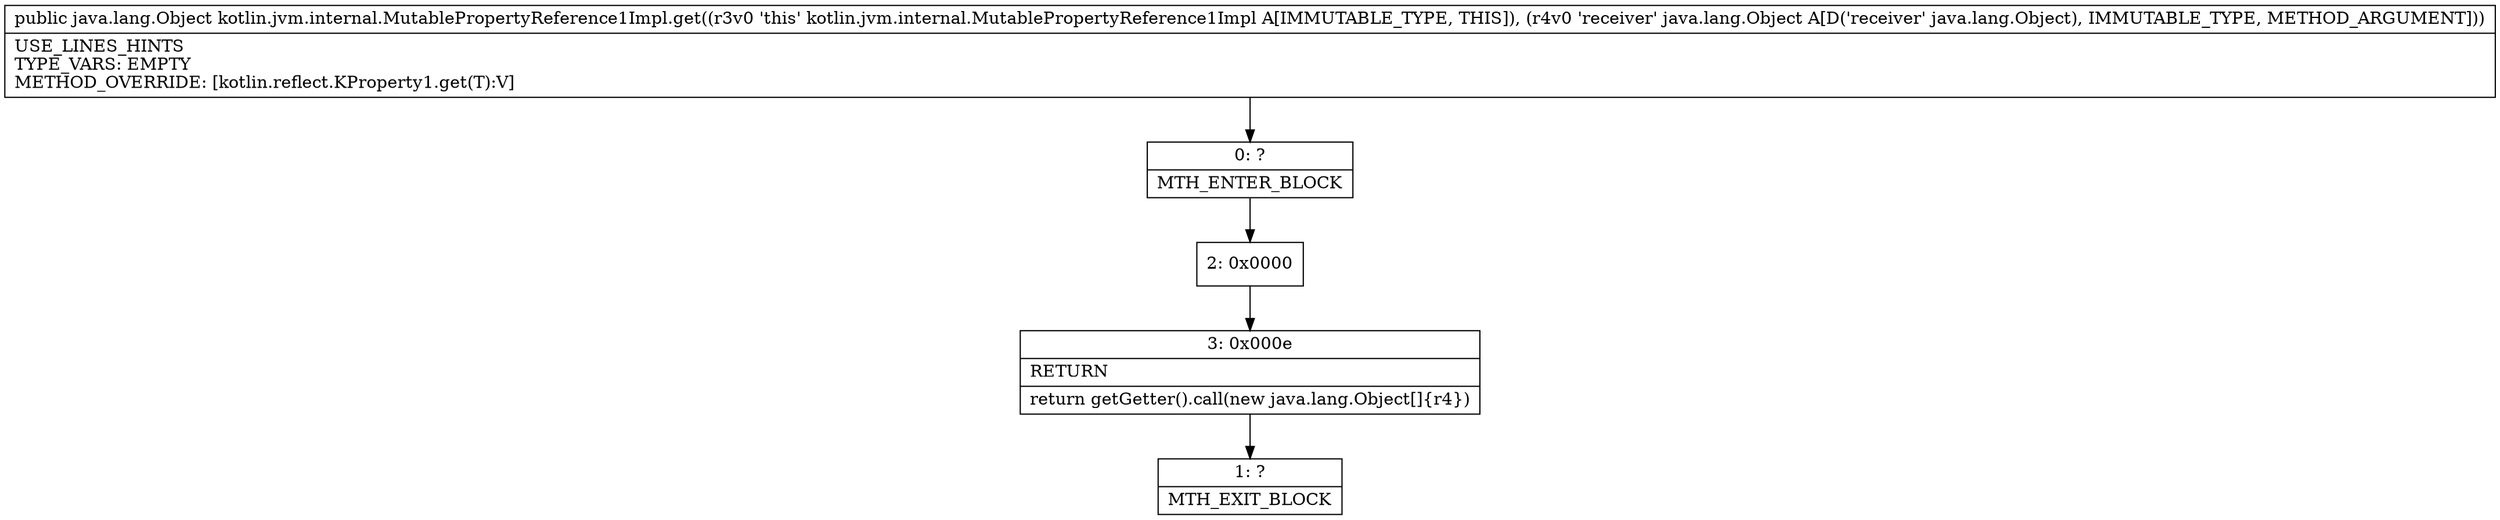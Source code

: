 digraph "CFG forkotlin.jvm.internal.MutablePropertyReference1Impl.get(Ljava\/lang\/Object;)Ljava\/lang\/Object;" {
Node_0 [shape=record,label="{0\:\ ?|MTH_ENTER_BLOCK\l}"];
Node_2 [shape=record,label="{2\:\ 0x0000}"];
Node_3 [shape=record,label="{3\:\ 0x000e|RETURN\l|return getGetter().call(new java.lang.Object[]\{r4\})\l}"];
Node_1 [shape=record,label="{1\:\ ?|MTH_EXIT_BLOCK\l}"];
MethodNode[shape=record,label="{public java.lang.Object kotlin.jvm.internal.MutablePropertyReference1Impl.get((r3v0 'this' kotlin.jvm.internal.MutablePropertyReference1Impl A[IMMUTABLE_TYPE, THIS]), (r4v0 'receiver' java.lang.Object A[D('receiver' java.lang.Object), IMMUTABLE_TYPE, METHOD_ARGUMENT]))  | USE_LINES_HINTS\lTYPE_VARS: EMPTY\lMETHOD_OVERRIDE: [kotlin.reflect.KProperty1.get(T):V]\l}"];
MethodNode -> Node_0;Node_0 -> Node_2;
Node_2 -> Node_3;
Node_3 -> Node_1;
}

